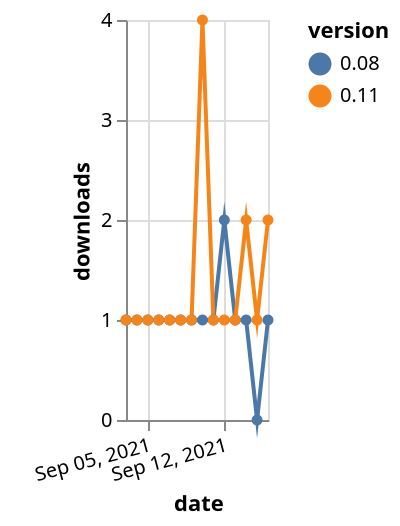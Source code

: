 {"$schema": "https://vega.github.io/schema/vega-lite/v5.json", "description": "A simple bar chart with embedded data.", "data": {"values": [{"date": "2021-09-03", "total": 166, "delta": 1, "version": "0.08"}, {"date": "2021-09-04", "total": 167, "delta": 1, "version": "0.08"}, {"date": "2021-09-05", "total": 168, "delta": 1, "version": "0.08"}, {"date": "2021-09-06", "total": 169, "delta": 1, "version": "0.08"}, {"date": "2021-09-07", "total": 170, "delta": 1, "version": "0.08"}, {"date": "2021-09-08", "total": 171, "delta": 1, "version": "0.08"}, {"date": "2021-09-09", "total": 172, "delta": 1, "version": "0.08"}, {"date": "2021-09-10", "total": 173, "delta": 1, "version": "0.08"}, {"date": "2021-09-11", "total": 174, "delta": 1, "version": "0.08"}, {"date": "2021-09-12", "total": 176, "delta": 2, "version": "0.08"}, {"date": "2021-09-13", "total": 177, "delta": 1, "version": "0.08"}, {"date": "2021-09-14", "total": 178, "delta": 1, "version": "0.08"}, {"date": "2021-09-15", "total": 178, "delta": 0, "version": "0.08"}, {"date": "2021-09-16", "total": 179, "delta": 1, "version": "0.08"}, {"date": "2021-09-03", "total": 319, "delta": 1, "version": "0.11"}, {"date": "2021-09-04", "total": 320, "delta": 1, "version": "0.11"}, {"date": "2021-09-05", "total": 321, "delta": 1, "version": "0.11"}, {"date": "2021-09-06", "total": 322, "delta": 1, "version": "0.11"}, {"date": "2021-09-07", "total": 323, "delta": 1, "version": "0.11"}, {"date": "2021-09-08", "total": 324, "delta": 1, "version": "0.11"}, {"date": "2021-09-09", "total": 325, "delta": 1, "version": "0.11"}, {"date": "2021-09-10", "total": 329, "delta": 4, "version": "0.11"}, {"date": "2021-09-11", "total": 330, "delta": 1, "version": "0.11"}, {"date": "2021-09-12", "total": 331, "delta": 1, "version": "0.11"}, {"date": "2021-09-13", "total": 332, "delta": 1, "version": "0.11"}, {"date": "2021-09-14", "total": 334, "delta": 2, "version": "0.11"}, {"date": "2021-09-15", "total": 335, "delta": 1, "version": "0.11"}, {"date": "2021-09-16", "total": 337, "delta": 2, "version": "0.11"}]}, "width": "container", "mark": {"type": "line", "point": {"filled": true}}, "encoding": {"x": {"field": "date", "type": "temporal", "timeUnit": "yearmonthdate", "title": "date", "axis": {"labelAngle": -15}}, "y": {"field": "delta", "type": "quantitative", "title": "downloads"}, "color": {"field": "version", "type": "nominal"}, "tooltip": {"field": "delta"}}}